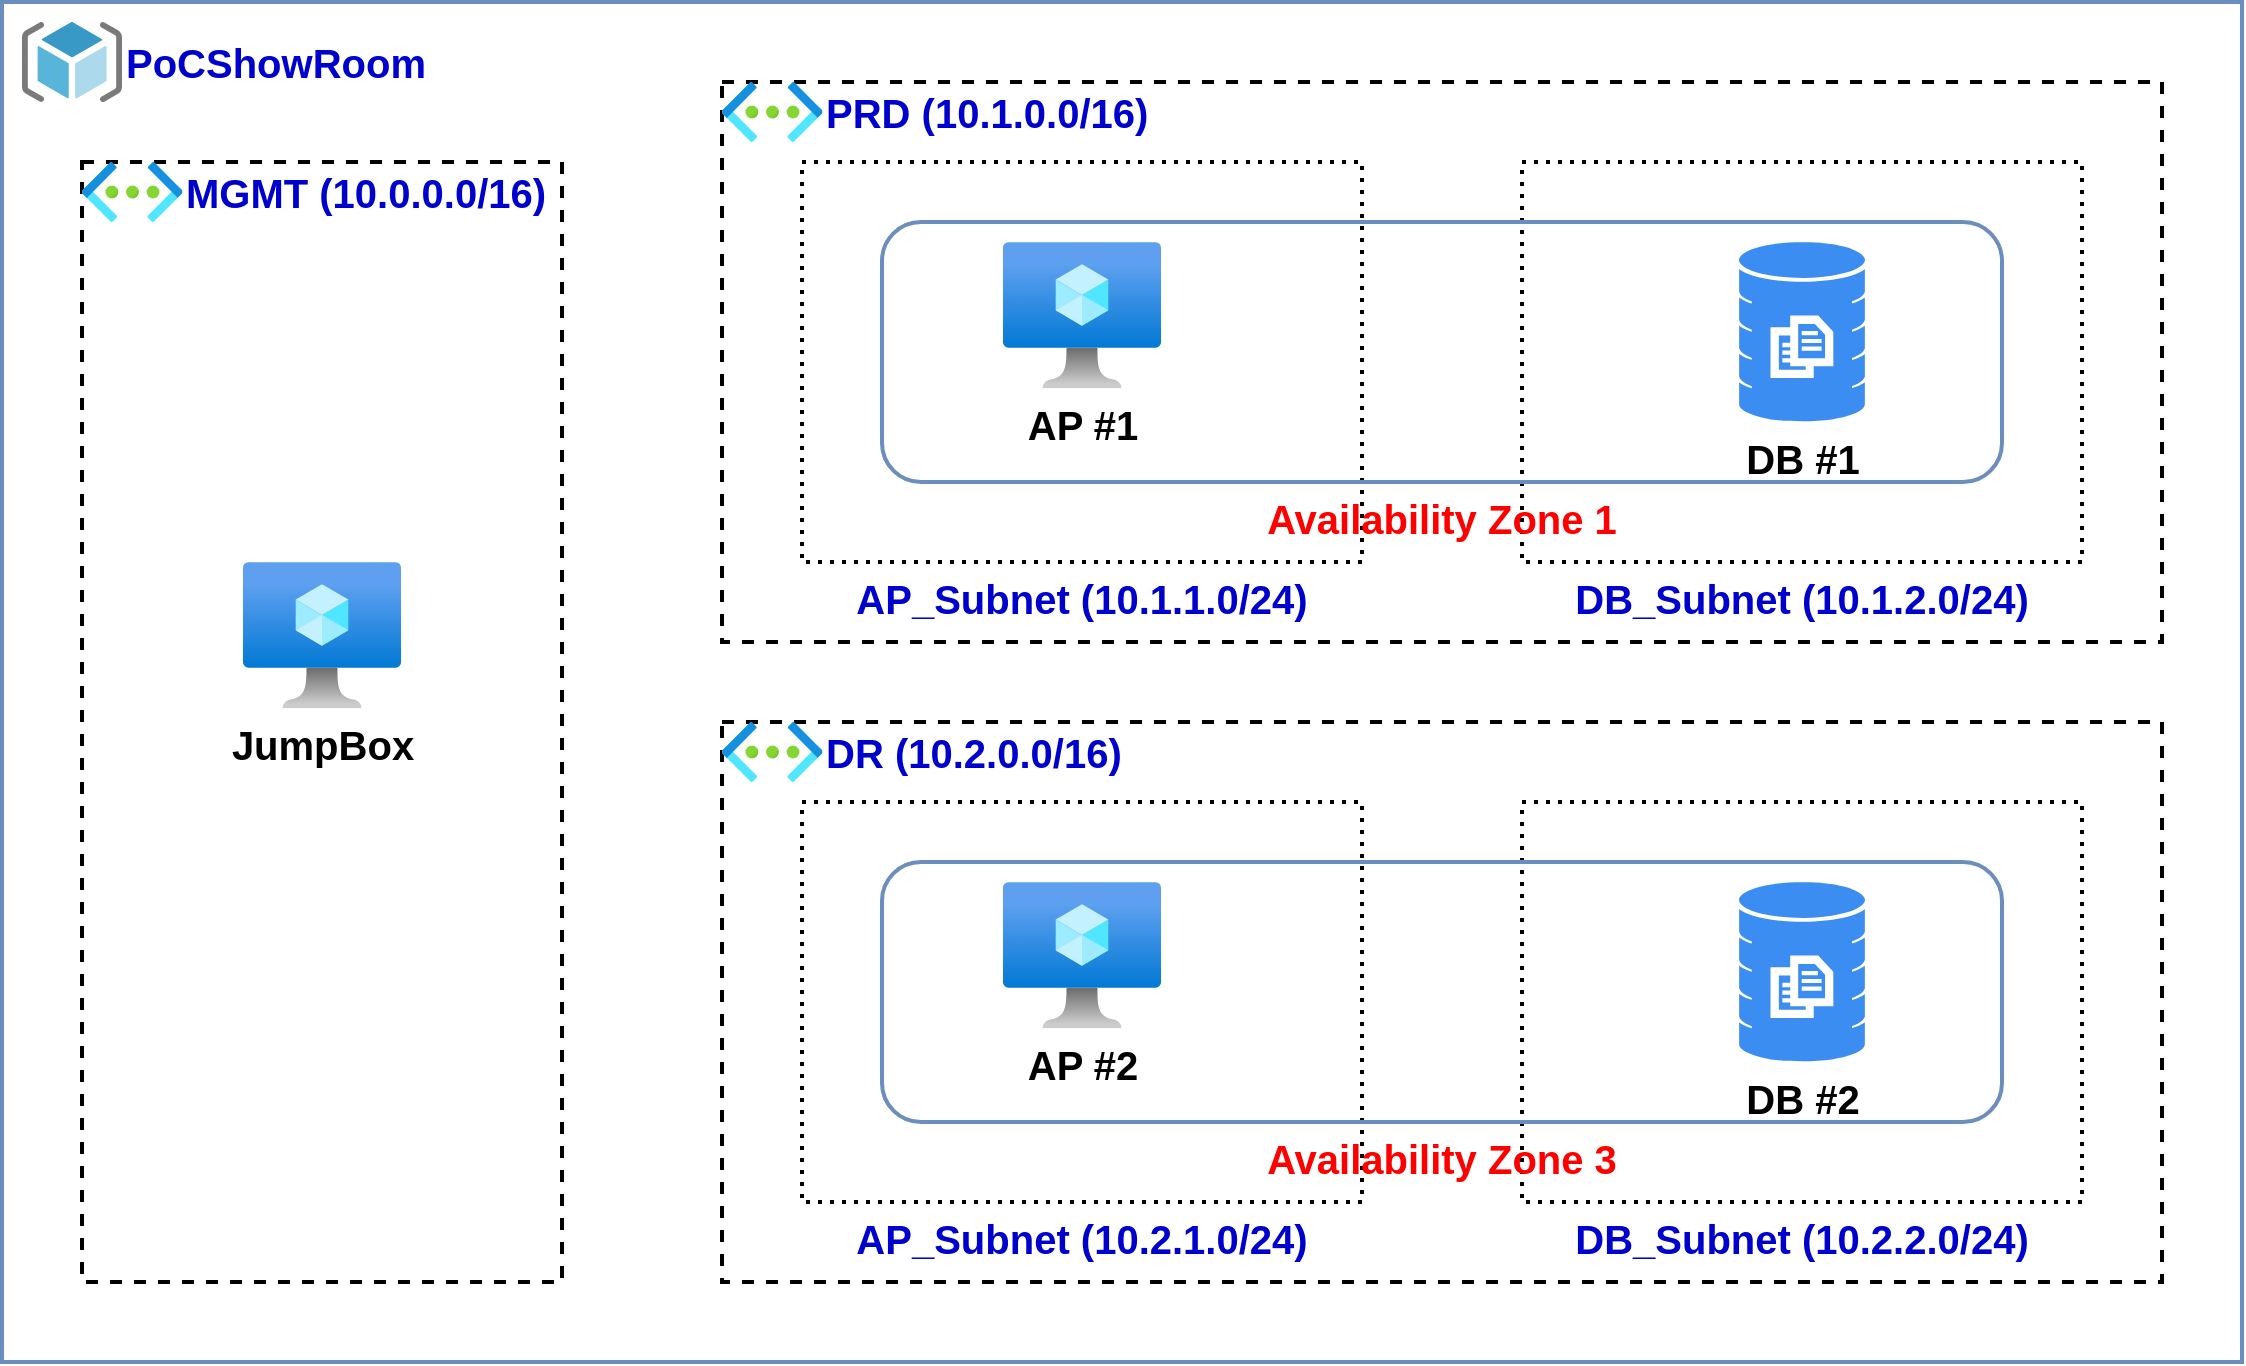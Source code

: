 <mxfile version="20.8.10" type="device" pages="2"><diagram name="페이지-1" id="LYDKUy4tEDHovTbwzql8"><mxGraphModel dx="1434" dy="844" grid="1" gridSize="10" guides="1" tooltips="1" connect="1" arrows="1" fold="1" page="1" pageScale="1" pageWidth="827" pageHeight="1169" math="0" shadow="0"><root><mxCell id="0"/><mxCell id="1" parent="0"/><mxCell id="K8oSz7J2cWqooV1oLK5s-3" value="" style="rounded=0;whiteSpace=wrap;html=1;fillColor=none;strokeColor=#6c8ebf;strokeWidth=2;" parent="1" vertex="1"><mxGeometry x="160" y="520" width="1120" height="680" as="geometry"/></mxCell><mxCell id="K8oSz7J2cWqooV1oLK5s-1" value="&lt;font color=&quot;#0000cc&quot; style=&quot;font-size: 20px;&quot;&gt;&lt;b&gt;PoCShowRoom&lt;/b&gt;&lt;/font&gt;" style="sketch=0;aspect=fixed;html=1;points=[];align=left;image;fontSize=12;image=img/lib/mscae/ResourceGroup.svg;labelPosition=right;verticalLabelPosition=middle;verticalAlign=middle;" parent="1" vertex="1"><mxGeometry x="170" y="530" width="50" height="40" as="geometry"/></mxCell><mxCell id="K8oSz7J2cWqooV1oLK5s-7" value="&lt;b&gt;&lt;font style=&quot;font-size: 20px;&quot;&gt;&lt;br&gt;&lt;/font&gt;&lt;/b&gt;" style="rounded=0;whiteSpace=wrap;html=1;strokeWidth=2;fillColor=none;dashed=1;labelPosition=center;verticalLabelPosition=bottom;align=center;verticalAlign=top;" parent="1" vertex="1"><mxGeometry x="200" y="600" width="240" height="560" as="geometry"/></mxCell><mxCell id="K8oSz7J2cWqooV1oLK5s-21" value="" style="rounded=0;whiteSpace=wrap;html=1;dashed=1;strokeWidth=2;fontSize=20;fontColor=#0000CC;fillColor=none;" parent="1" vertex="1"><mxGeometry x="520" y="560" width="720" height="280" as="geometry"/></mxCell><mxCell id="K8oSz7J2cWqooV1oLK5s-24" value="" style="rounded=0;whiteSpace=wrap;html=1;dashed=1;strokeWidth=2;fontSize=20;fontColor=#0000CC;fillColor=none;" parent="1" vertex="1"><mxGeometry x="520" y="880" width="720" height="280" as="geometry"/></mxCell><mxCell id="K8oSz7J2cWqooV1oLK5s-27" value="&lt;b&gt;AP_Subnet (10.1.1.0/24)&lt;/b&gt;" style="rounded=0;whiteSpace=wrap;html=1;dashed=1;dashPattern=1 2;strokeWidth=2;fontSize=20;fontColor=#0000CC;fillColor=none;labelPosition=center;verticalLabelPosition=bottom;align=center;verticalAlign=top;" parent="1" vertex="1"><mxGeometry x="560" y="600" width="280" height="200" as="geometry"/></mxCell><mxCell id="K8oSz7J2cWqooV1oLK5s-28" value="&lt;b&gt;DB_Subnet (10.1.2.0/24)&lt;/b&gt;" style="rounded=0;whiteSpace=wrap;html=1;dashed=1;dashPattern=1 2;strokeWidth=2;fontSize=20;fontColor=#0000CC;fillColor=none;labelPosition=center;verticalLabelPosition=bottom;align=center;verticalAlign=top;" parent="1" vertex="1"><mxGeometry x="920" y="600" width="280" height="200" as="geometry"/></mxCell><mxCell id="K8oSz7J2cWqooV1oLK5s-29" value="&lt;b&gt;AP_Subnet (10.2.1.0/24)&lt;/b&gt;" style="rounded=0;whiteSpace=wrap;html=1;dashed=1;dashPattern=1 2;strokeWidth=2;fontSize=20;fontColor=#0000CC;fillColor=none;labelPosition=center;verticalLabelPosition=bottom;align=center;verticalAlign=top;" parent="1" vertex="1"><mxGeometry x="560" y="920" width="280" height="200" as="geometry"/></mxCell><mxCell id="K8oSz7J2cWqooV1oLK5s-30" value="DB_Subnet (10.2.2.0/24)" style="rounded=0;whiteSpace=wrap;html=1;dashed=1;dashPattern=1 2;strokeWidth=2;fontSize=20;fontColor=#0000CC;fillColor=none;labelPosition=center;verticalLabelPosition=bottom;align=center;verticalAlign=top;fontStyle=1" parent="1" vertex="1"><mxGeometry x="920" y="920" width="280" height="200" as="geometry"/></mxCell><mxCell id="K8oSz7J2cWqooV1oLK5s-23" value="&lt;font style=&quot;font-size: 20px;&quot;&gt;&lt;b&gt;MGMT (10.0.0.0/16)&lt;br&gt;&lt;/b&gt;&lt;/font&gt;" style="aspect=fixed;html=1;points=[];align=left;image;fontSize=12;image=img/lib/azure2/networking/Virtual_Networks.svg;dashed=1;dashPattern=1 2;strokeWidth=2;fontColor=#0000CC;fillColor=none;labelPosition=right;verticalLabelPosition=middle;verticalAlign=middle;" parent="1" vertex="1"><mxGeometry x="200" y="600" width="50.25" height="30" as="geometry"/></mxCell><mxCell id="K8oSz7J2cWqooV1oLK5s-25" value="&lt;font style=&quot;font-size: 20px;&quot;&gt;&lt;b&gt;PRD (10.1.0.0/16)&lt;/b&gt;&lt;/font&gt;" style="aspect=fixed;html=1;points=[];align=left;image;fontSize=12;image=img/lib/azure2/networking/Virtual_Networks.svg;dashed=1;dashPattern=1 2;strokeWidth=2;fontColor=#0000CC;fillColor=none;labelPosition=right;verticalLabelPosition=middle;verticalAlign=middle;" parent="1" vertex="1"><mxGeometry x="520" y="560" width="50.25" height="30" as="geometry"/></mxCell><mxCell id="K8oSz7J2cWqooV1oLK5s-26" value="&lt;span style=&quot;font-size: 20px;&quot;&gt;&lt;b&gt;DR (10.2.0.0/16)&lt;/b&gt;&lt;/span&gt;" style="aspect=fixed;html=1;points=[];align=left;image;fontSize=12;image=img/lib/azure2/networking/Virtual_Networks.svg;dashed=1;dashPattern=1 2;strokeWidth=2;fontColor=#0000CC;fillColor=none;labelPosition=right;verticalLabelPosition=middle;verticalAlign=middle;" parent="1" vertex="1"><mxGeometry x="520" y="880" width="50.25" height="30" as="geometry"/></mxCell><mxCell id="K8oSz7J2cWqooV1oLK5s-8" value="&lt;font style=&quot;font-size: 20px;&quot;&gt;JumpBox&lt;/font&gt;" style="aspect=fixed;html=1;points=[];align=center;image;fontSize=12;image=img/lib/azure2/compute/Virtual_Machine.svg;dashed=1;dashPattern=1 2;strokeWidth=2;fillColor=none;fontStyle=1" parent="1" vertex="1"><mxGeometry x="280.5" y="800" width="79" height="73.28" as="geometry"/></mxCell><mxCell id="K8oSz7J2cWqooV1oLK5s-31" value="&lt;font style=&quot;font-size: 20px;&quot;&gt;AP #1&lt;/font&gt;" style="aspect=fixed;html=1;points=[];align=center;image;fontSize=12;image=img/lib/azure2/compute/Virtual_Machine.svg;dashed=1;dashPattern=1 2;strokeWidth=2;fillColor=none;fontStyle=1" parent="1" vertex="1"><mxGeometry x="660.5" y="640" width="79" height="73.28" as="geometry"/></mxCell><mxCell id="K8oSz7J2cWqooV1oLK5s-32" value="&lt;font style=&quot;font-size: 20px;&quot;&gt;AP #2&lt;/font&gt;" style="aspect=fixed;html=1;points=[];align=center;image;fontSize=12;image=img/lib/azure2/compute/Virtual_Machine.svg;dashed=1;dashPattern=1 2;strokeWidth=2;fillColor=none;fontStyle=1" parent="1" vertex="1"><mxGeometry x="660.5" y="960" width="79" height="73.28" as="geometry"/></mxCell><mxCell id="K8oSz7J2cWqooV1oLK5s-35" value="&lt;font color=&quot;#000000&quot;&gt;DB #1&lt;/font&gt;" style="sketch=0;html=1;aspect=fixed;strokeColor=none;shadow=0;align=center;verticalAlign=top;fillColor=#3B8DF1;shape=mxgraph.gcp2.database_3;dashed=1;dashPattern=1 2;strokeWidth=2;fontSize=20;fontColor=#0000CC;labelPosition=center;verticalLabelPosition=bottom;fontStyle=1" parent="1" vertex="1"><mxGeometry x="1028.5" y="640" width="63" height="90" as="geometry"/></mxCell><mxCell id="K8oSz7J2cWqooV1oLK5s-36" value="&lt;font color=&quot;#000000&quot;&gt;DB #2&lt;/font&gt;" style="sketch=0;html=1;aspect=fixed;strokeColor=none;shadow=0;align=center;verticalAlign=top;fillColor=#3B8DF1;shape=mxgraph.gcp2.database_3;dashed=1;dashPattern=1 2;strokeWidth=2;fontSize=20;fontColor=#0000CC;labelPosition=center;verticalLabelPosition=bottom;fontStyle=1" parent="1" vertex="1"><mxGeometry x="1028.5" y="960" width="63" height="90" as="geometry"/></mxCell><mxCell id="K8oSz7J2cWqooV1oLK5s-37" value="&lt;b&gt;Availability Zone 1&lt;/b&gt;" style="rounded=1;whiteSpace=wrap;html=1;strokeWidth=2;fontSize=20;fillColor=none;strokeColor=#6c8ebf;labelPosition=center;verticalLabelPosition=bottom;align=center;verticalAlign=top;fontColor=#FF0000;" parent="1" vertex="1"><mxGeometry x="600" y="630" width="560" height="130" as="geometry"/></mxCell><mxCell id="K8oSz7J2cWqooV1oLK5s-38" value="&lt;b&gt;Availability Zone 3&lt;/b&gt;" style="rounded=1;whiteSpace=wrap;html=1;strokeWidth=2;fontSize=20;fillColor=none;strokeColor=#6c8ebf;labelPosition=center;verticalLabelPosition=bottom;align=center;verticalAlign=top;fontColor=#FF0000;" parent="1" vertex="1"><mxGeometry x="600" y="950" width="560" height="130" as="geometry"/></mxCell></root></mxGraphModel></diagram><diagram id="yn9cVtP6eCBM7qGdX-FO" name="페이지-2"><mxGraphModel dx="1434" dy="844" grid="1" gridSize="10" guides="1" tooltips="1" connect="1" arrows="1" fold="1" page="1" pageScale="1" pageWidth="827" pageHeight="1169" math="0" shadow="0"><root><mxCell id="0"/><mxCell id="1" parent="0"/><mxCell id="bIA3ZlbMBUQrlusYIcOQ-1" value="" style="rounded=0;whiteSpace=wrap;html=1;fillColor=none;strokeColor=#6c8ebf;strokeWidth=2;" vertex="1" parent="1"><mxGeometry x="160" y="520" width="1000" height="600" as="geometry"/></mxCell><mxCell id="bIA3ZlbMBUQrlusYIcOQ-2" value="&lt;font color=&quot;#0000cc&quot; style=&quot;font-size: 20px;&quot;&gt;&lt;b&gt;PoCShowRoom&lt;/b&gt;&lt;/font&gt;" style="sketch=0;aspect=fixed;html=1;points=[];align=left;image;fontSize=12;image=img/lib/mscae/ResourceGroup.svg;labelPosition=right;verticalLabelPosition=middle;verticalAlign=middle;" vertex="1" parent="1"><mxGeometry x="170" y="530" width="50" height="40" as="geometry"/></mxCell><mxCell id="bIA3ZlbMBUQrlusYIcOQ-3" value="&lt;b&gt;&lt;font style=&quot;font-size: 20px;&quot;&gt;&lt;br&gt;&lt;/font&gt;&lt;/b&gt;" style="rounded=0;whiteSpace=wrap;html=1;strokeWidth=2;fillColor=none;dashed=1;labelPosition=center;verticalLabelPosition=bottom;align=center;verticalAlign=top;" vertex="1" parent="1"><mxGeometry x="200" y="600" width="240" height="480" as="geometry"/></mxCell><mxCell id="bIA3ZlbMBUQrlusYIcOQ-5" value="" style="rounded=0;whiteSpace=wrap;html=1;dashed=1;strokeWidth=2;fontSize=20;fontColor=#0000CC;fillColor=none;" vertex="1" parent="1"><mxGeometry x="520" y="560" width="600" height="520" as="geometry"/></mxCell><mxCell id="bIA3ZlbMBUQrlusYIcOQ-6" value="&lt;b&gt;AP_1 (10.1.0.0/24)&lt;/b&gt;" style="rounded=0;whiteSpace=wrap;html=1;dashed=1;dashPattern=1 2;strokeWidth=2;fontSize=20;fontColor=#0000CC;fillColor=none;labelPosition=center;verticalLabelPosition=bottom;align=center;verticalAlign=top;" vertex="1" parent="1"><mxGeometry x="560" y="600" width="240" height="200" as="geometry"/></mxCell><mxCell id="bIA3ZlbMBUQrlusYIcOQ-8" value="&lt;b&gt;AP_2 (10.3.0.0/24)&lt;/b&gt;" style="rounded=0;whiteSpace=wrap;html=1;dashed=1;dashPattern=1 2;strokeWidth=2;fontSize=20;fontColor=#0000CC;fillColor=none;labelPosition=center;verticalLabelPosition=bottom;align=center;verticalAlign=top;" vertex="1" parent="1"><mxGeometry x="560" y="841" width="240" height="200" as="geometry"/></mxCell><mxCell id="bIA3ZlbMBUQrlusYIcOQ-10" value="&lt;font style=&quot;font-size: 20px;&quot;&gt;&lt;b&gt;MGMT (10.0.0.0/16)&lt;br&gt;&lt;/b&gt;&lt;/font&gt;" style="aspect=fixed;html=1;points=[];align=left;image;fontSize=12;image=img/lib/azure2/networking/Virtual_Networks.svg;dashed=1;dashPattern=1 2;strokeWidth=2;fontColor=#0000CC;fillColor=none;labelPosition=right;verticalLabelPosition=middle;verticalAlign=middle;" vertex="1" parent="1"><mxGeometry x="200" y="600" width="50.25" height="30" as="geometry"/></mxCell><mxCell id="bIA3ZlbMBUQrlusYIcOQ-11" value="&lt;font style=&quot;font-size: 20px;&quot;&gt;&lt;b&gt;PoCShowRoom (10.0.0.0/16)&lt;/b&gt;&lt;/font&gt;" style="aspect=fixed;html=1;points=[];align=left;image;fontSize=12;image=img/lib/azure2/networking/Virtual_Networks.svg;dashed=1;dashPattern=1 2;strokeWidth=2;fontColor=#0000CC;fillColor=none;labelPosition=right;verticalLabelPosition=middle;verticalAlign=middle;" vertex="1" parent="1"><mxGeometry x="520" y="560" width="50.25" height="30" as="geometry"/></mxCell><mxCell id="bIA3ZlbMBUQrlusYIcOQ-13" value="&lt;font style=&quot;font-size: 20px;&quot;&gt;JumpBox&lt;/font&gt;" style="aspect=fixed;html=1;points=[];align=center;image;fontSize=12;image=img/lib/azure2/compute/Virtual_Machine.svg;dashed=1;dashPattern=1 2;strokeWidth=2;fillColor=none;fontStyle=1" vertex="1" parent="1"><mxGeometry x="280.5" y="800" width="79" height="73.28" as="geometry"/></mxCell><mxCell id="bIA3ZlbMBUQrlusYIcOQ-14" value="&lt;font style=&quot;font-size: 20px;&quot;&gt;AP #1&lt;/font&gt;" style="aspect=fixed;html=1;points=[];align=center;image;fontSize=12;image=img/lib/azure2/compute/Virtual_Machine.svg;dashed=1;dashPattern=1 2;strokeWidth=2;fillColor=none;fontStyle=1" vertex="1" parent="1"><mxGeometry x="660.5" y="640" width="79" height="73.28" as="geometry"/></mxCell><mxCell id="bIA3ZlbMBUQrlusYIcOQ-15" value="&lt;font style=&quot;font-size: 20px;&quot;&gt;AP #2&lt;/font&gt;" style="aspect=fixed;html=1;points=[];align=center;image;fontSize=12;image=img/lib/azure2/compute/Virtual_Machine.svg;dashed=1;dashPattern=1 2;strokeWidth=2;fillColor=none;fontStyle=1" vertex="1" parent="1"><mxGeometry x="660.5" y="881" width="79" height="73.28" as="geometry"/></mxCell><mxCell id="bIA3ZlbMBUQrlusYIcOQ-16" value="&lt;font color=&quot;#000000&quot;&gt;DB #1&lt;/font&gt;" style="sketch=0;html=1;aspect=fixed;strokeColor=none;shadow=0;align=center;verticalAlign=top;fillColor=#3B8DF1;shape=mxgraph.gcp2.database_3;dashed=1;dashPattern=1 2;strokeWidth=2;fontSize=20;fontColor=#0000CC;labelPosition=center;verticalLabelPosition=bottom;fontStyle=1" vertex="1" parent="1"><mxGeometry x="920.5" y="640" width="63" height="90" as="geometry"/></mxCell><mxCell id="bIA3ZlbMBUQrlusYIcOQ-17" value="&lt;font color=&quot;#000000&quot;&gt;DB #2&lt;/font&gt;" style="sketch=0;html=1;aspect=fixed;strokeColor=none;shadow=0;align=center;verticalAlign=top;fillColor=#3B8DF1;shape=mxgraph.gcp2.database_3;dashed=1;dashPattern=1 2;strokeWidth=2;fontSize=20;fontColor=#0000CC;labelPosition=center;verticalLabelPosition=bottom;fontStyle=1" vertex="1" parent="1"><mxGeometry x="920.5" y="881" width="63" height="90" as="geometry"/></mxCell><mxCell id="bIA3ZlbMBUQrlusYIcOQ-18" value="&lt;b&gt;Availability Zone 1&lt;/b&gt;" style="rounded=1;whiteSpace=wrap;html=1;strokeWidth=2;fontSize=20;fillColor=none;strokeColor=#6c8ebf;labelPosition=center;verticalLabelPosition=bottom;align=center;verticalAlign=top;fontColor=#FF0000;" vertex="1" parent="1"><mxGeometry x="600" y="630" width="440" height="130" as="geometry"/></mxCell><mxCell id="bIA3ZlbMBUQrlusYIcOQ-19" value="&lt;b&gt;Availability Zone 3&lt;/b&gt;" style="rounded=1;whiteSpace=wrap;html=1;strokeWidth=2;fontSize=20;fillColor=none;strokeColor=#6c8ebf;labelPosition=center;verticalLabelPosition=bottom;align=center;verticalAlign=top;fontColor=#FF0000;" vertex="1" parent="1"><mxGeometry x="600" y="871" width="440" height="130" as="geometry"/></mxCell><mxCell id="uWjAVB50ph6muyRZJORu-1" value="&lt;b&gt;DB_1 (10.2.0.0/24)&lt;/b&gt;" style="rounded=0;whiteSpace=wrap;html=1;dashed=1;dashPattern=1 2;strokeWidth=2;fontSize=20;fontColor=#0000CC;fillColor=none;labelPosition=center;verticalLabelPosition=bottom;align=center;verticalAlign=top;" vertex="1" parent="1"><mxGeometry x="852" y="600" width="228" height="200" as="geometry"/></mxCell><mxCell id="uWjAVB50ph6muyRZJORu-2" value="&lt;b&gt;DR_2 (10.4.0.0/24)&lt;/b&gt;" style="rounded=0;whiteSpace=wrap;html=1;dashed=1;dashPattern=1 2;strokeWidth=2;fontSize=20;fontColor=#0000CC;fillColor=none;labelPosition=center;verticalLabelPosition=bottom;align=center;verticalAlign=top;" vertex="1" parent="1"><mxGeometry x="852" y="841" width="228" height="200" as="geometry"/></mxCell></root></mxGraphModel></diagram></mxfile>
